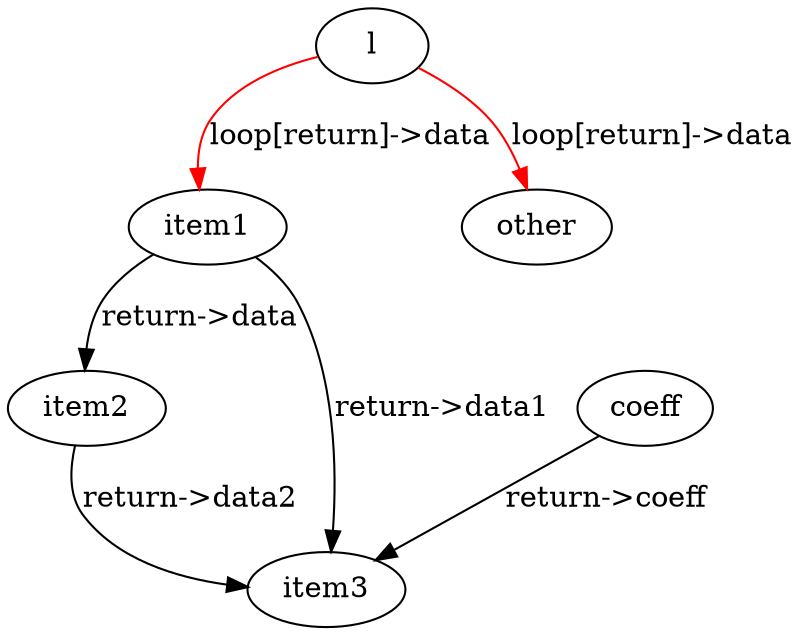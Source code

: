 digraph my_graph {
l;
item1;
l -> item1 [label="loop[return]->data", color=red];
item2;
item1 -> item2 [label="return->data"];
item3;
item1 -> item3 [label="return->data1"];
item2 -> item3 [label="return->data2"];
coeff -> item3 [label="return->coeff"];
coeff;
other;
l -> other [label="loop[return]->data", color=red];
}
